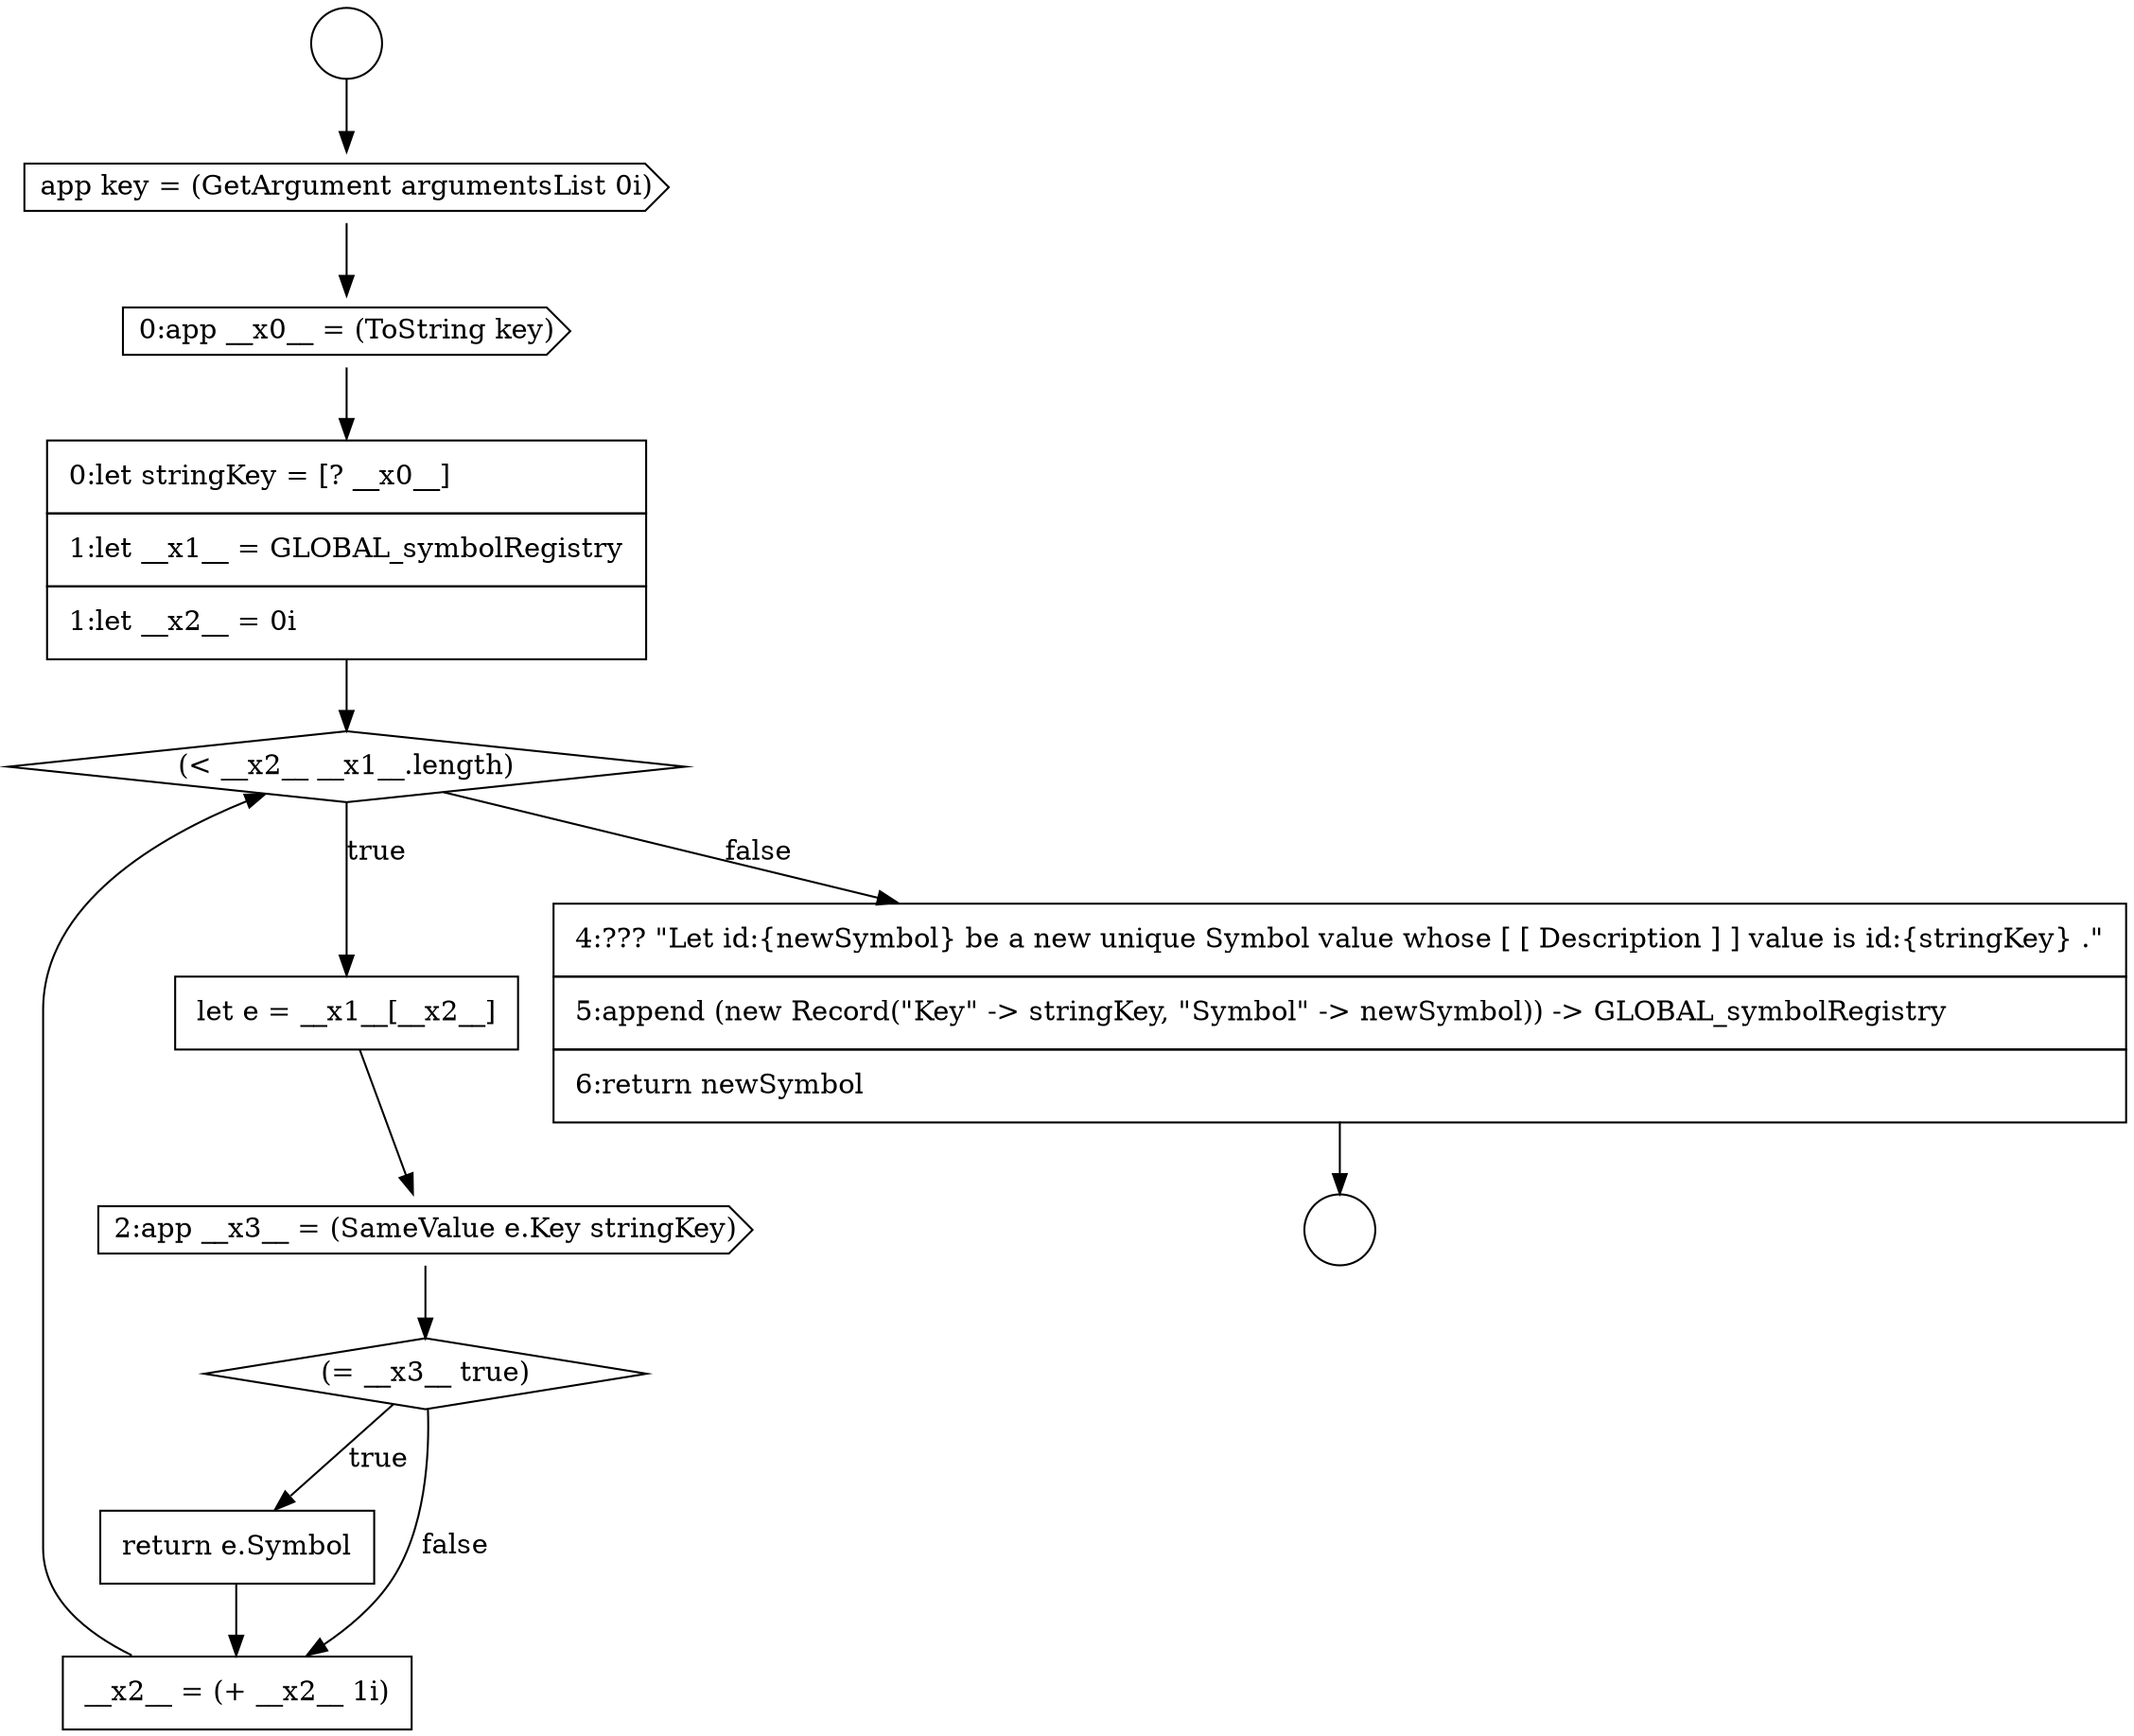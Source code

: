 digraph {
  node11107 [shape=none, margin=0, label=<<font color="black">
    <table border="0" cellborder="1" cellspacing="0" cellpadding="10">
      <tr><td align="left">0:let stringKey = [? __x0__]</td></tr>
      <tr><td align="left">1:let __x1__ = GLOBAL_symbolRegistry</td></tr>
      <tr><td align="left">1:let __x2__ = 0i</td></tr>
    </table>
  </font>> color="black" fillcolor="white" style=filled]
  node11112 [shape=none, margin=0, label=<<font color="black">
    <table border="0" cellborder="1" cellspacing="0" cellpadding="10">
      <tr><td align="left">return e.Symbol</td></tr>
    </table>
  </font>> color="black" fillcolor="white" style=filled]
  node11111 [shape=diamond, label=<<font color="black">(= __x3__ true)</font>> color="black" fillcolor="white" style=filled]
  node11104 [shape=circle label=" " color="black" fillcolor="white" style=filled]
  node11106 [shape=cds, label=<<font color="black">0:app __x0__ = (ToString key)</font>> color="black" fillcolor="white" style=filled]
  node11110 [shape=cds, label=<<font color="black">2:app __x3__ = (SameValue e.Key stringKey)</font>> color="black" fillcolor="white" style=filled]
  node11105 [shape=cds, label=<<font color="black">app key = (GetArgument argumentsList 0i)</font>> color="black" fillcolor="white" style=filled]
  node11113 [shape=none, margin=0, label=<<font color="black">
    <table border="0" cellborder="1" cellspacing="0" cellpadding="10">
      <tr><td align="left">__x2__ = (+ __x2__ 1i)</td></tr>
    </table>
  </font>> color="black" fillcolor="white" style=filled]
  node11109 [shape=none, margin=0, label=<<font color="black">
    <table border="0" cellborder="1" cellspacing="0" cellpadding="10">
      <tr><td align="left">let e = __x1__[__x2__]</td></tr>
    </table>
  </font>> color="black" fillcolor="white" style=filled]
  node11108 [shape=diamond, label=<<font color="black">(&lt; __x2__ __x1__.length)</font>> color="black" fillcolor="white" style=filled]
  node11114 [shape=none, margin=0, label=<<font color="black">
    <table border="0" cellborder="1" cellspacing="0" cellpadding="10">
      <tr><td align="left">4:??? &quot;Let id:{newSymbol} be a new unique Symbol value whose [ [ Description ] ] value is id:{stringKey} .&quot;</td></tr>
      <tr><td align="left">5:append (new Record(&quot;Key&quot; -&gt; stringKey, &quot;Symbol&quot; -&gt; newSymbol)) -&gt; GLOBAL_symbolRegistry</td></tr>
      <tr><td align="left">6:return newSymbol</td></tr>
    </table>
  </font>> color="black" fillcolor="white" style=filled]
  node11103 [shape=circle label=" " color="black" fillcolor="white" style=filled]
  node11110 -> node11111 [ color="black"]
  node11114 -> node11104 [ color="black"]
  node11111 -> node11112 [label=<<font color="black">true</font>> color="black"]
  node11111 -> node11113 [label=<<font color="black">false</font>> color="black"]
  node11113 -> node11108 [ color="black"]
  node11106 -> node11107 [ color="black"]
  node11107 -> node11108 [ color="black"]
  node11108 -> node11109 [label=<<font color="black">true</font>> color="black"]
  node11108 -> node11114 [label=<<font color="black">false</font>> color="black"]
  node11105 -> node11106 [ color="black"]
  node11109 -> node11110 [ color="black"]
  node11112 -> node11113 [ color="black"]
  node11103 -> node11105 [ color="black"]
}

